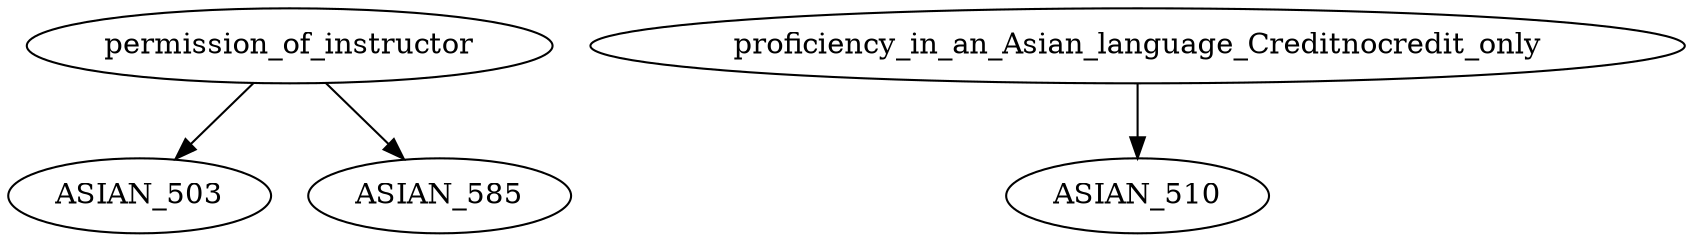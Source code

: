 digraph G {
    edge [color=black];
    permission_of_instructor -> ASIAN_503;
    edge [color=black];
    proficiency_in_an_Asian_language_Creditnocredit_only -> ASIAN_510;
    edge [color=black];
    permission_of_instructor -> ASIAN_585;
}
